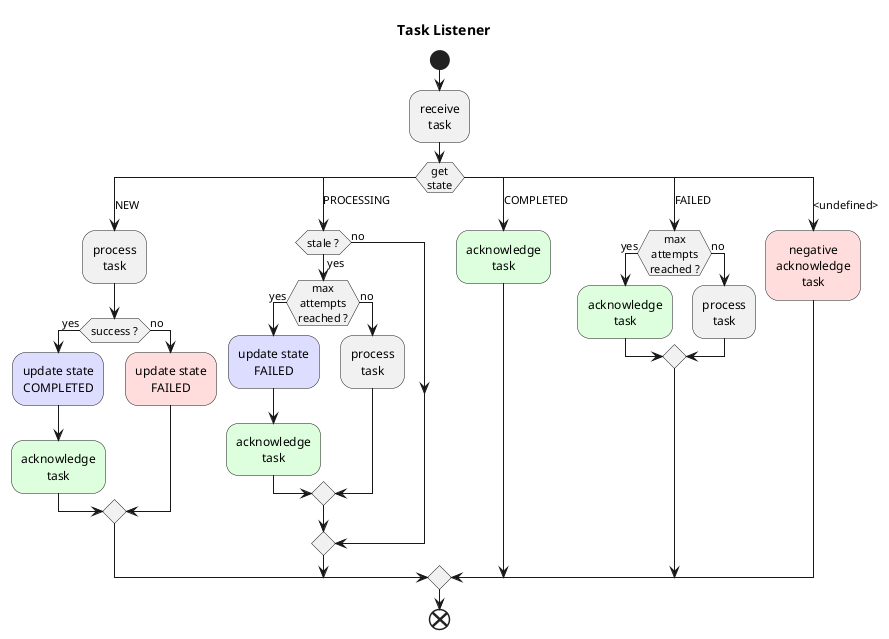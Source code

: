 '
' Copyright © 2022 StreamNative
'
' Licensed under the Apache License, Version 2.0 (the "License");
' you may not use this file except in compliance with the License.
' You may obtain a copy of the License at
'
'     http://www.apache.org/licenses/LICENSE-2.0
'
' Unless required by applicable law or agreed to in writing, software
' distributed under the License is distributed on an "AS IS" BASIS,
' WITHOUT WARRANTIES OR CONDITIONS OF ANY KIND, either express or implied.
' See the License for the specific language governing permissions and
' limitations under the License.
'

@startuml

skinparam defaultTextAlignment center

title Task Listener

start
:receive\ntask;
switch (get\nstate)
case (NEW)
    :process\ntask;
    if (success ?) then (yes)
        #DDDDFF:update state\nCOMPLETED;
        #DDFFDD:acknowledge\ntask;
    else (no)
        #FFDDDD:update state\nFAILED;
    endif
case (PROCESSING)
    if (stale ?) then (yes)
'        :process\ntask;
        if (max\nattempts\nreached ?) then (yes)
            #DDDDFF:update state\nFAILED;
            #DDFFDD:acknowledge\ntask;
        else (no)
            :process\ntask;
        endif
    else (no)
    endif
case (COMPLETED)
    #DDFFDD:acknowledge\ntask;
case (FAILED)
    if (max\nattempts\nreached ?) then (yes)
        #DDFFDD:acknowledge\ntask;
    else (no)
        :process\ntask;
    endif
case (<undefined>)
    #FFDDDD:negative\nacknowledge\ntask;
endswitch
end


@enduml